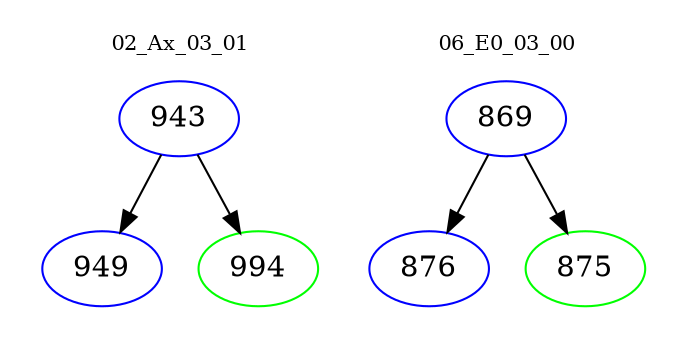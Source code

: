 digraph{
subgraph cluster_0 {
color = white
label = "02_Ax_03_01";
fontsize=10;
T0_943 [label="943", color="blue"]
T0_943 -> T0_949 [color="black"]
T0_949 [label="949", color="blue"]
T0_943 -> T0_994 [color="black"]
T0_994 [label="994", color="green"]
}
subgraph cluster_1 {
color = white
label = "06_E0_03_00";
fontsize=10;
T1_869 [label="869", color="blue"]
T1_869 -> T1_876 [color="black"]
T1_876 [label="876", color="blue"]
T1_869 -> T1_875 [color="black"]
T1_875 [label="875", color="green"]
}
}
